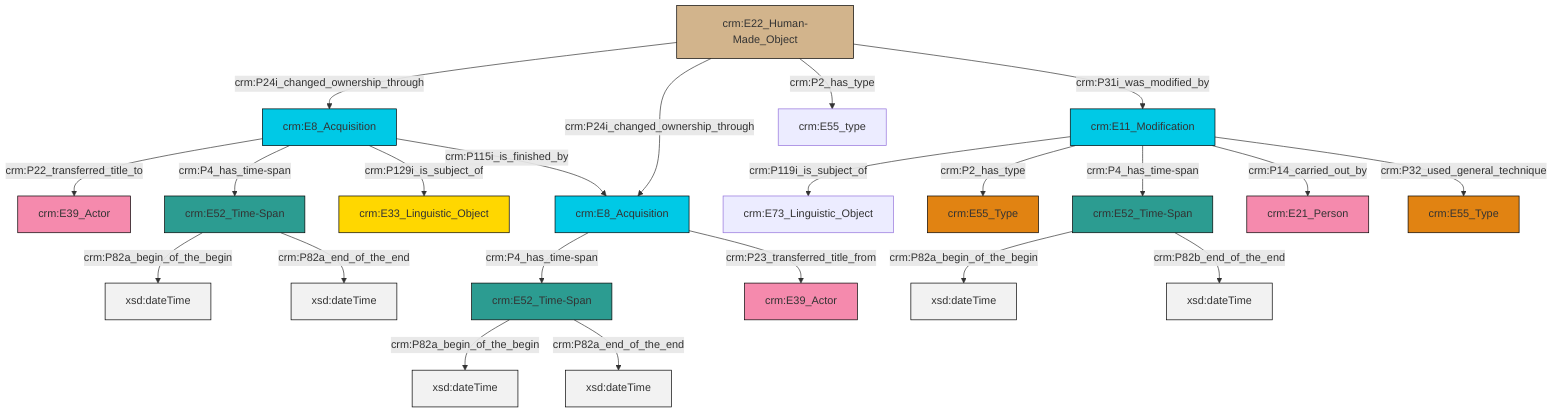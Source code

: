 graph TD
classDef Literal fill:#f2f2f2,stroke:#000000;
classDef CRM_Entity fill:#FFFFFF,stroke:#000000;
classDef Temporal_Entity fill:#00C9E6, stroke:#000000;
classDef Type fill:#E18312, stroke:#000000;
classDef Time-Span fill:#2C9C91, stroke:#000000;
classDef Appellation fill:#FFEB7F, stroke:#000000;
classDef Place fill:#008836, stroke:#000000;
classDef Persistent_Item fill:#B266B2, stroke:#000000;
classDef Conceptual_Object fill:#FFD700, stroke:#000000;
classDef Physical_Thing fill:#D2B48C, stroke:#000000;
classDef Actor fill:#f58aad, stroke:#000000;
classDef PC_Classes fill:#4ce600, stroke:#000000;
classDef Multi fill:#cccccc,stroke:#000000;

2["crm:E8_Acquisition"]:::Temporal_Entity -->|crm:P22_transferred_title_to| 6["crm:E39_Actor"]:::Actor
7["crm:E22_Human-Made_Object"]:::Physical_Thing -->|crm:P24i_changed_ownership_through| 2["crm:E8_Acquisition"]:::Temporal_Entity
7["crm:E22_Human-Made_Object"]:::Physical_Thing -->|crm:P24i_changed_ownership_through| 8["crm:E8_Acquisition"]:::Temporal_Entity
11["crm:E11_Modification"]:::Temporal_Entity -->|crm:P119i_is_subject_of| 12["crm:E73_Linguistic_Object"]:::Default
13["crm:E52_Time-Span"]:::Time-Span -->|crm:P82a_begin_of_the_begin| 14[xsd:dateTime]:::Literal
15["crm:E52_Time-Span"]:::Time-Span -->|crm:P82a_begin_of_the_begin| 16[xsd:dateTime]:::Literal
17["crm:E52_Time-Span"]:::Time-Span -->|crm:P82a_begin_of_the_begin| 18[xsd:dateTime]:::Literal
2["crm:E8_Acquisition"]:::Temporal_Entity -->|crm:P4_has_time-span| 17["crm:E52_Time-Span"]:::Time-Span
8["crm:E8_Acquisition"]:::Temporal_Entity -->|crm:P4_has_time-span| 13["crm:E52_Time-Span"]:::Time-Span
11["crm:E11_Modification"]:::Temporal_Entity -->|crm:P2_has_type| 4["crm:E55_Type"]:::Type
15["crm:E52_Time-Span"]:::Time-Span -->|crm:P82b_end_of_the_end| 21[xsd:dateTime]:::Literal
2["crm:E8_Acquisition"]:::Temporal_Entity -->|crm:P129i_is_subject_of| 24["crm:E33_Linguistic_Object"]:::Conceptual_Object
11["crm:E11_Modification"]:::Temporal_Entity -->|crm:P4_has_time-span| 15["crm:E52_Time-Span"]:::Time-Span
7["crm:E22_Human-Made_Object"]:::Physical_Thing -->|crm:P2_has_type| 29["crm:E55_type"]:::Default
17["crm:E52_Time-Span"]:::Time-Span -->|crm:P82a_end_of_the_end| 30[xsd:dateTime]:::Literal
11["crm:E11_Modification"]:::Temporal_Entity -->|crm:P14_carried_out_by| 0["crm:E21_Person"]:::Actor
13["crm:E52_Time-Span"]:::Time-Span -->|crm:P82a_end_of_the_end| 31[xsd:dateTime]:::Literal
8["crm:E8_Acquisition"]:::Temporal_Entity -->|crm:P23_transferred_title_from| 9["crm:E39_Actor"]:::Actor
11["crm:E11_Modification"]:::Temporal_Entity -->|crm:P32_used_general_technique| 27["crm:E55_Type"]:::Type
2["crm:E8_Acquisition"]:::Temporal_Entity -->|crm:P115i_is_finished_by| 8["crm:E8_Acquisition"]:::Temporal_Entity
7["crm:E22_Human-Made_Object"]:::Physical_Thing -->|crm:P31i_was_modified_by| 11["crm:E11_Modification"]:::Temporal_Entity